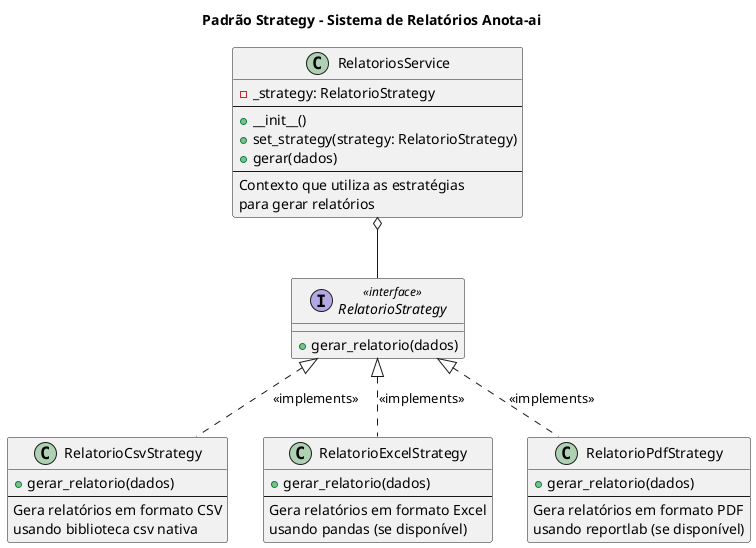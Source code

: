 @startuml Strategy Pattern - Sistema de Relatórios

title Padrão Strategy - Sistema de Relatórios Anota-ai

' Interface Strategy
interface RelatorioStrategy <<interface>> {
    + gerar_relatorio(dados)
}

' Estratégias Concretas
class RelatorioCsvStrategy {
    + gerar_relatorio(dados)
    --
    Gera relatórios em formato CSV
    usando biblioteca csv nativa
}

class RelatorioExcelStrategy {
    + gerar_relatorio(dados)
    --
    Gera relatórios em formato Excel
    usando pandas (se disponível)
}

class RelatorioPdfStrategy {
    + gerar_relatorio(dados)
    --
    Gera relatórios em formato PDF
    usando reportlab (se disponível)
}

' Context
class RelatoriosService {
    - _strategy: RelatorioStrategy
    --
    + __init__()
    + set_strategy(strategy: RelatorioStrategy)
    + gerar(dados)
    --
    Contexto que utiliza as estratégias
    para gerar relatórios
}


' Relacionamentos
RelatorioStrategy <|.. RelatorioCsvStrategy : <<implements>>
RelatorioStrategy <|.. RelatorioExcelStrategy : <<implements>>
RelatorioStrategy <|.. RelatorioPdfStrategy : <<implements>>

RelatoriosService o-- RelatorioStrategy

@enduml